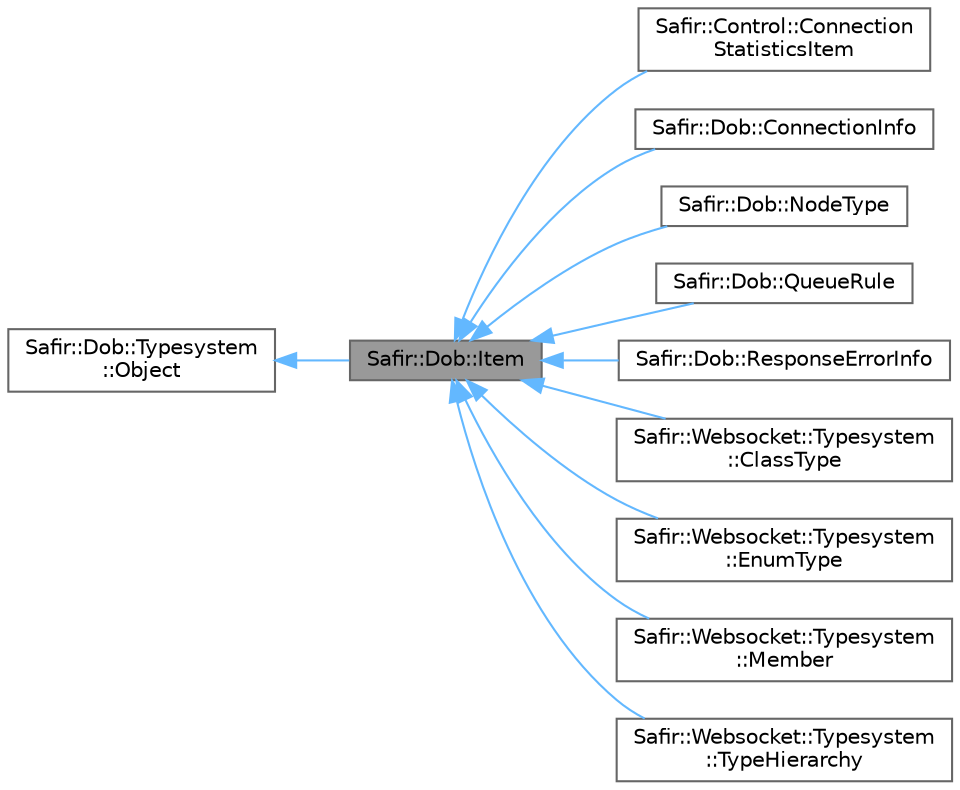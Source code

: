 digraph "Safir::Dob::Item"
{
 // LATEX_PDF_SIZE
  bgcolor="transparent";
  edge [fontname=Helvetica,fontsize=10,labelfontname=Helvetica,labelfontsize=10];
  node [fontname=Helvetica,fontsize=10,shape=box,height=0.2,width=0.4];
  rankdir="LR";
  Node1 [label="Safir::Dob::Item",height=0.2,width=0.4,color="gray40", fillcolor="grey60", style="filled", fontcolor="black",tooltip="The baseclass for all items."];
  Node2 -> Node1 [dir="back",color="steelblue1",style="solid"];
  Node2 [label="Safir::Dob::Typesystem\l::Object",height=0.2,width=0.4,color="gray40", fillcolor="white", style="filled",URL="$a01499.html",tooltip="The base class for all DOB objects."];
  Node1 -> Node3 [dir="back",color="steelblue1",style="solid"];
  Node3 [label="Safir::Control::Connection\lStatisticsItem",height=0.2,width=0.4,color="gray40", fillcolor="white", style="filled",URL="$a01679.html",tooltip="Item containing statistics from one single connection."];
  Node1 -> Node4 [dir="back",color="steelblue1",style="solid"];
  Node4 [label="Safir::Dob::ConnectionInfo",height=0.2,width=0.4,color="gray40", fillcolor="white", style="filled",URL="$a01723.html",tooltip="Container for information about a Dob connection."];
  Node1 -> Node5 [dir="back",color="steelblue1",style="solid"];
  Node5 [label="Safir::Dob::NodeType",height=0.2,width=0.4,color="gray40", fillcolor="white", style="filled",URL="$a01843.html",tooltip="Defines a number of characteristics that control how nodes of a certain type communicates."];
  Node1 -> Node6 [dir="back",color="steelblue1",style="solid"];
  Node6 [label="Safir::Dob::QueueRule",height=0.2,width=0.4,color="gray40", fillcolor="white", style="filled",URL="$a01907.html",tooltip="Representation of one queue capacity parameter rule."];
  Node1 -> Node7 [dir="back",color="steelblue1",style="solid"];
  Node7 [label="Safir::Dob::ResponseErrorInfo",height=0.2,width=0.4,color="gray40", fillcolor="white", style="filled",URL="$a01923.html",tooltip="Contains information about one of the errors found when handling a request."];
  Node1 -> Node8 [dir="back",color="steelblue1",style="solid"];
  Node8 [label="Safir::Websocket::Typesystem\l::ClassType",height=0.2,width=0.4,color="gray40", fillcolor="white", style="filled",URL="$a01983.html",tooltip="Represents a class type in the Dob."];
  Node1 -> Node9 [dir="back",color="steelblue1",style="solid"];
  Node9 [label="Safir::Websocket::Typesystem\l::EnumType",height=0.2,width=0.4,color="gray40", fillcolor="white", style="filled",URL="$a01987.html",tooltip="Represents an enumeration type in the Dob."];
  Node1 -> Node10 [dir="back",color="steelblue1",style="solid"];
  Node10 [label="Safir::Websocket::Typesystem\l::Member",height=0.2,width=0.4,color="gray40", fillcolor="white", style="filled",URL="$a01991.html",tooltip="Represents a class member in a Dob type."];
  Node1 -> Node11 [dir="back",color="steelblue1",style="solid"];
  Node11 [label="Safir::Websocket::Typesystem\l::TypeHierarchy",height=0.2,width=0.4,color="gray40", fillcolor="white", style="filled",URL="$a01995.html",tooltip="Representation of the Dob typesystem."];
}
